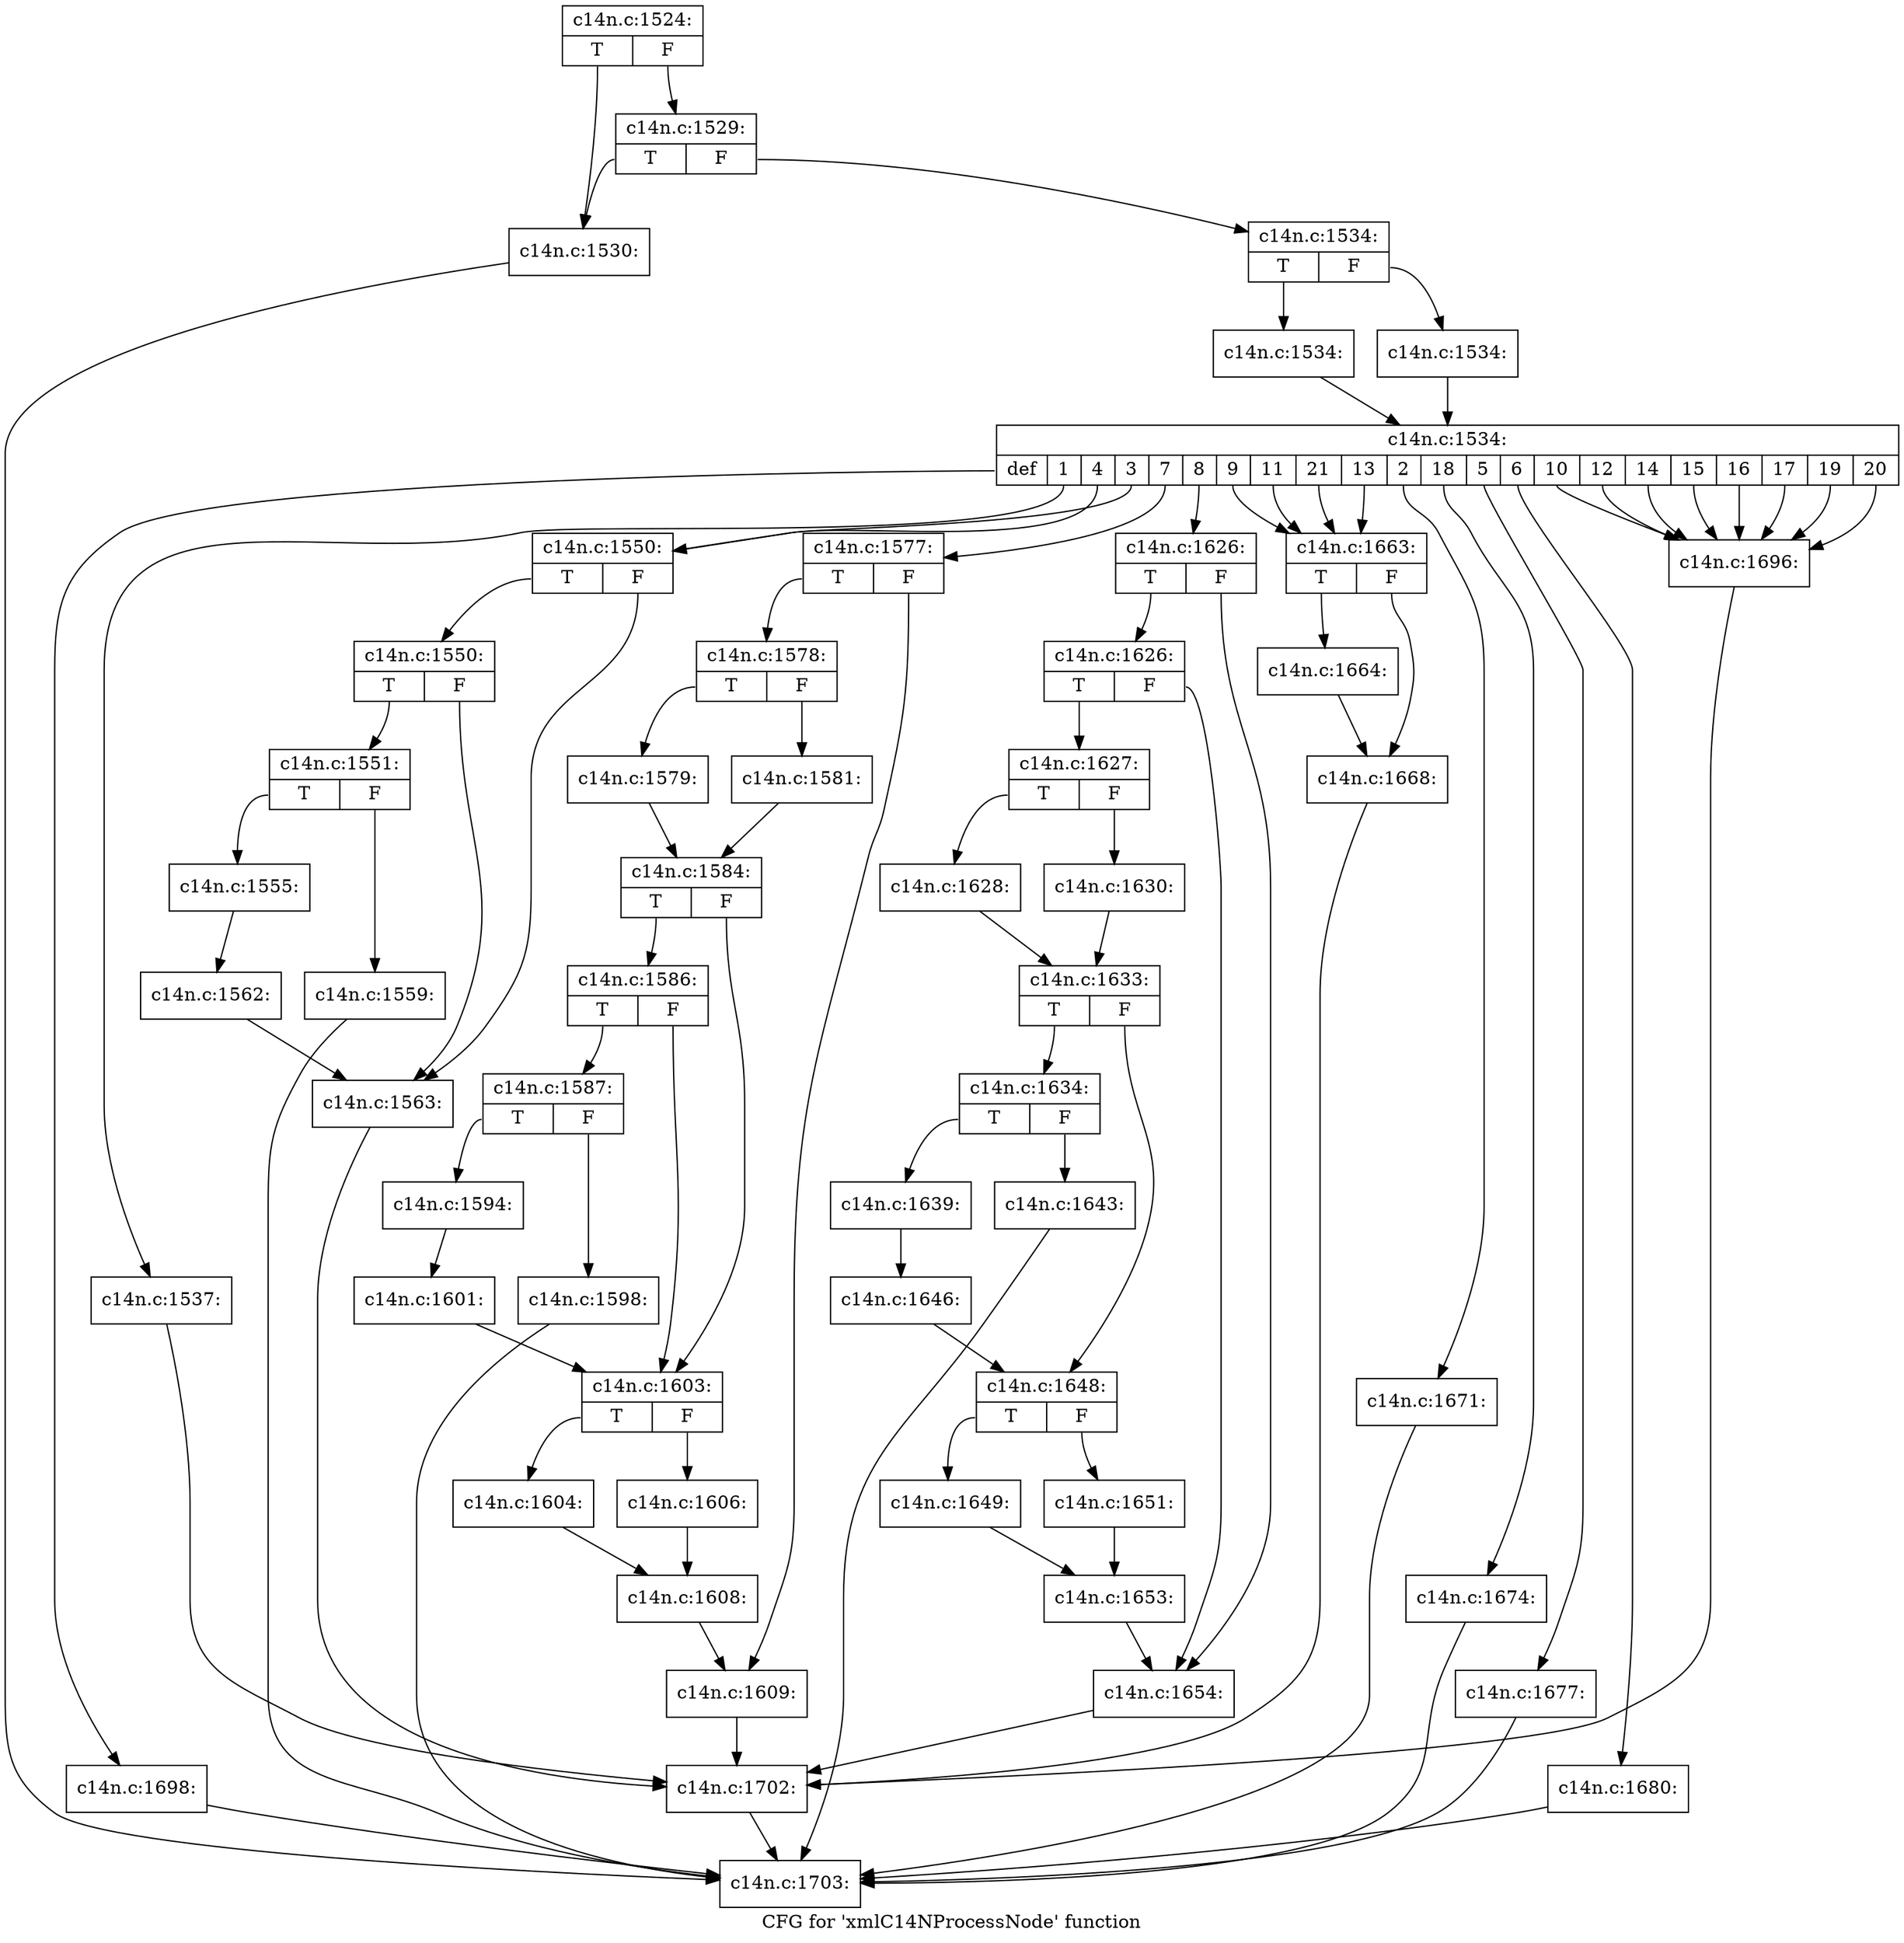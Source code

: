 digraph "CFG for 'xmlC14NProcessNode' function" {
	label="CFG for 'xmlC14NProcessNode' function";

	Node0x4aace60 [shape=record,label="{c14n.c:1524:|{<s0>T|<s1>F}}"];
	Node0x4aace60:s0 -> Node0x4aaf3a0;
	Node0x4aace60:s1 -> Node0x4aaf440;
	Node0x4aaf440 [shape=record,label="{c14n.c:1529:|{<s0>T|<s1>F}}"];
	Node0x4aaf440:s0 -> Node0x4aaf3a0;
	Node0x4aaf440:s1 -> Node0x4aaf3f0;
	Node0x4aaf3a0 [shape=record,label="{c14n.c:1530:}"];
	Node0x4aaf3a0 -> Node0x4a41740;
	Node0x4aaf3f0 [shape=record,label="{c14n.c:1534:|{<s0>T|<s1>F}}"];
	Node0x4aaf3f0:s0 -> Node0x4ab0190;
	Node0x4aaf3f0:s1 -> Node0x4ab01e0;
	Node0x4ab0190 [shape=record,label="{c14n.c:1534:}"];
	Node0x4ab0190 -> Node0x4ab0230;
	Node0x4ab01e0 [shape=record,label="{c14n.c:1534:}"];
	Node0x4ab01e0 -> Node0x4ab0230;
	Node0x4ab0230 [shape=record,label="{c14n.c:1534:|{<s0>def|<s1>1|<s2>4|<s3>3|<s4>7|<s5>8|<s6>9|<s7>11|<s8>21|<s9>13|<s10>2|<s11>18|<s12>5|<s13>6|<s14>10|<s15>12|<s16>14|<s17>15|<s18>16|<s19>17|<s20>19|<s21>20}}"];
	Node0x4ab0230:s0 -> Node0x4ab0e90;
	Node0x4ab0230:s1 -> Node0x4ab11d0;
	Node0x4ab0230:s2 -> Node0x4ab1b80;
	Node0x4ab0230:s3 -> Node0x4ab1b80;
	Node0x4ab0230:s4 -> Node0x4ab3580;
	Node0x4ab0230:s5 -> Node0x4aba890;
	Node0x4ab0230:s6 -> Node0x4abea60;
	Node0x4ab0230:s7 -> Node0x4abea60;
	Node0x4ab0230:s8 -> Node0x4abea60;
	Node0x4ab0230:s9 -> Node0x4abea60;
	Node0x4ab0230:s10 -> Node0x4abfa10;
	Node0x4ab0230:s11 -> Node0x4ab2c80;
	Node0x4ab0230:s12 -> Node0x4ab0f40;
	Node0x4ab0230:s13 -> Node0x4ac0260;
	Node0x4ab0230:s14 -> Node0x4ac12b0;
	Node0x4ab0230:s15 -> Node0x4ac12b0;
	Node0x4ab0230:s16 -> Node0x4ac12b0;
	Node0x4ab0230:s17 -> Node0x4ac12b0;
	Node0x4ab0230:s18 -> Node0x4ac12b0;
	Node0x4ab0230:s19 -> Node0x4ac12b0;
	Node0x4ab0230:s20 -> Node0x4ac12b0;
	Node0x4ab0230:s21 -> Node0x4ac12b0;
	Node0x4ab11d0 [shape=record,label="{c14n.c:1537:}"];
	Node0x4ab11d0 -> Node0x4ab0c80;
	Node0x4ab1b80 [shape=record,label="{c14n.c:1550:|{<s0>T|<s1>F}}"];
	Node0x4ab1b80:s0 -> Node0x4ab2100;
	Node0x4ab1b80:s1 -> Node0x4ab1e60;
	Node0x4ab2100 [shape=record,label="{c14n.c:1550:|{<s0>T|<s1>F}}"];
	Node0x4ab2100:s0 -> Node0x4ab1eb0;
	Node0x4ab2100:s1 -> Node0x4ab1e60;
	Node0x4ab1eb0 [shape=record,label="{c14n.c:1551:|{<s0>T|<s1>F}}"];
	Node0x4ab1eb0:s0 -> Node0x4ab2eb0;
	Node0x4ab1eb0:s1 -> Node0x4ab30f0;
	Node0x4ab2eb0 [shape=record,label="{c14n.c:1555:}"];
	Node0x4ab2eb0 -> Node0x4ab30a0;
	Node0x4ab30f0 [shape=record,label="{c14n.c:1559:}"];
	Node0x4ab30f0 -> Node0x4a41740;
	Node0x4ab30a0 [shape=record,label="{c14n.c:1562:}"];
	Node0x4ab30a0 -> Node0x4ab1e60;
	Node0x4ab1e60 [shape=record,label="{c14n.c:1563:}"];
	Node0x4ab1e60 -> Node0x4ab0c80;
	Node0x4ab3580 [shape=record,label="{c14n.c:1577:|{<s0>T|<s1>F}}"];
	Node0x4ab3580:s0 -> Node0x4ab1a50;
	Node0x4ab3580:s1 -> Node0x4ab1aa0;
	Node0x4ab1a50 [shape=record,label="{c14n.c:1578:|{<s0>T|<s1>F}}"];
	Node0x4ab1a50:s0 -> Node0x4a93780;
	Node0x4ab1a50:s1 -> Node0x4a93820;
	Node0x4a93780 [shape=record,label="{c14n.c:1579:}"];
	Node0x4a93780 -> Node0x4a937d0;
	Node0x4a93820 [shape=record,label="{c14n.c:1581:}"];
	Node0x4a93820 -> Node0x4a937d0;
	Node0x4a937d0 [shape=record,label="{c14n.c:1584:|{<s0>T|<s1>F}}"];
	Node0x4a937d0:s0 -> Node0x4a94df0;
	Node0x4a937d0:s1 -> Node0x4a94da0;
	Node0x4a94df0 [shape=record,label="{c14n.c:1586:|{<s0>T|<s1>F}}"];
	Node0x4a94df0:s0 -> Node0x4a94d50;
	Node0x4a94df0:s1 -> Node0x4a94da0;
	Node0x4a94d50 [shape=record,label="{c14n.c:1587:|{<s0>T|<s1>F}}"];
	Node0x4a94d50:s0 -> Node0x4ab88b0;
	Node0x4a94d50:s1 -> Node0x4ab8950;
	Node0x4ab88b0 [shape=record,label="{c14n.c:1594:}"];
	Node0x4ab88b0 -> Node0x4ab8900;
	Node0x4ab8950 [shape=record,label="{c14n.c:1598:}"];
	Node0x4ab8950 -> Node0x4a41740;
	Node0x4ab8900 [shape=record,label="{c14n.c:1601:}"];
	Node0x4ab8900 -> Node0x4a94da0;
	Node0x4a94da0 [shape=record,label="{c14n.c:1603:|{<s0>T|<s1>F}}"];
	Node0x4a94da0:s0 -> Node0x4ab9890;
	Node0x4a94da0:s1 -> Node0x4ab9930;
	Node0x4ab9890 [shape=record,label="{c14n.c:1604:}"];
	Node0x4ab9890 -> Node0x4ab98e0;
	Node0x4ab9930 [shape=record,label="{c14n.c:1606:}"];
	Node0x4ab9930 -> Node0x4ab98e0;
	Node0x4ab98e0 [shape=record,label="{c14n.c:1608:}"];
	Node0x4ab98e0 -> Node0x4ab1aa0;
	Node0x4ab1aa0 [shape=record,label="{c14n.c:1609:}"];
	Node0x4ab1aa0 -> Node0x4ab0c80;
	Node0x4aba890 [shape=record,label="{c14n.c:1626:|{<s0>T|<s1>F}}"];
	Node0x4aba890:s0 -> Node0x4abaa20;
	Node0x4aba890:s1 -> Node0x4aba9d0;
	Node0x4abaa20 [shape=record,label="{c14n.c:1626:|{<s0>T|<s1>F}}"];
	Node0x4abaa20:s0 -> Node0x4aba980;
	Node0x4abaa20:s1 -> Node0x4aba9d0;
	Node0x4aba980 [shape=record,label="{c14n.c:1627:|{<s0>T|<s1>F}}"];
	Node0x4aba980:s0 -> Node0x4abb020;
	Node0x4aba980:s1 -> Node0x4abb0c0;
	Node0x4abb020 [shape=record,label="{c14n.c:1628:}"];
	Node0x4abb020 -> Node0x4abb070;
	Node0x4abb0c0 [shape=record,label="{c14n.c:1630:}"];
	Node0x4abb0c0 -> Node0x4abb070;
	Node0x4abb070 [shape=record,label="{c14n.c:1633:|{<s0>T|<s1>F}}"];
	Node0x4abb070:s0 -> Node0x4abbf70;
	Node0x4abb070:s1 -> Node0x4abbfc0;
	Node0x4abbf70 [shape=record,label="{c14n.c:1634:|{<s0>T|<s1>F}}"];
	Node0x4abbf70:s0 -> Node0x4abca30;
	Node0x4abbf70:s1 -> Node0x4abcad0;
	Node0x4abca30 [shape=record,label="{c14n.c:1639:}"];
	Node0x4abca30 -> Node0x4abca80;
	Node0x4abcad0 [shape=record,label="{c14n.c:1643:}"];
	Node0x4abcad0 -> Node0x4a41740;
	Node0x4abca80 [shape=record,label="{c14n.c:1646:}"];
	Node0x4abca80 -> Node0x4abbfc0;
	Node0x4abbfc0 [shape=record,label="{c14n.c:1648:|{<s0>T|<s1>F}}"];
	Node0x4abbfc0:s0 -> Node0x4abd9f0;
	Node0x4abbfc0:s1 -> Node0x4abda90;
	Node0x4abd9f0 [shape=record,label="{c14n.c:1649:}"];
	Node0x4abd9f0 -> Node0x4abda40;
	Node0x4abda90 [shape=record,label="{c14n.c:1651:}"];
	Node0x4abda90 -> Node0x4abda40;
	Node0x4abda40 [shape=record,label="{c14n.c:1653:}"];
	Node0x4abda40 -> Node0x4aba9d0;
	Node0x4aba9d0 [shape=record,label="{c14n.c:1654:}"];
	Node0x4aba9d0 -> Node0x4ab0c80;
	Node0x4abea60 [shape=record,label="{c14n.c:1663:|{<s0>T|<s1>F}}"];
	Node0x4abea60:s0 -> Node0x4abebd0;
	Node0x4abea60:s1 -> Node0x4abec20;
	Node0x4abebd0 [shape=record,label="{c14n.c:1664:}"];
	Node0x4abebd0 -> Node0x4abec20;
	Node0x4abec20 [shape=record,label="{c14n.c:1668:}"];
	Node0x4abec20 -> Node0x4ab0c80;
	Node0x4abfa10 [shape=record,label="{c14n.c:1671:}"];
	Node0x4abfa10 -> Node0x4a41740;
	Node0x4ab2c80 [shape=record,label="{c14n.c:1674:}"];
	Node0x4ab2c80 -> Node0x4a41740;
	Node0x4ab0f40 [shape=record,label="{c14n.c:1677:}"];
	Node0x4ab0f40 -> Node0x4a41740;
	Node0x4ac0260 [shape=record,label="{c14n.c:1680:}"];
	Node0x4ac0260 -> Node0x4a41740;
	Node0x4ac12b0 [shape=record,label="{c14n.c:1696:}"];
	Node0x4ac12b0 -> Node0x4ab0c80;
	Node0x4ab0e90 [shape=record,label="{c14n.c:1698:}"];
	Node0x4ab0e90 -> Node0x4a41740;
	Node0x4ab0c80 [shape=record,label="{c14n.c:1702:}"];
	Node0x4ab0c80 -> Node0x4a41740;
	Node0x4a41740 [shape=record,label="{c14n.c:1703:}"];
}
